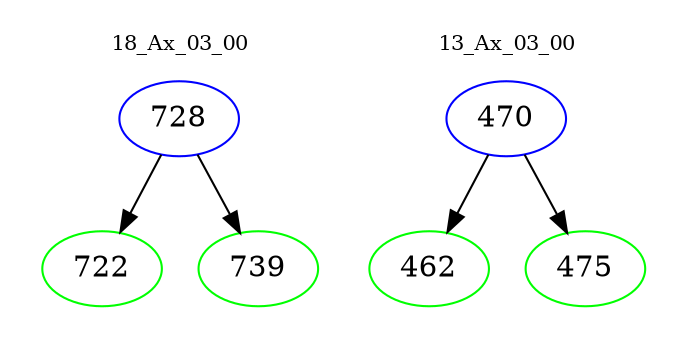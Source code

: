 digraph{
subgraph cluster_0 {
color = white
label = "18_Ax_03_00";
fontsize=10;
T0_728 [label="728", color="blue"]
T0_728 -> T0_722 [color="black"]
T0_722 [label="722", color="green"]
T0_728 -> T0_739 [color="black"]
T0_739 [label="739", color="green"]
}
subgraph cluster_1 {
color = white
label = "13_Ax_03_00";
fontsize=10;
T1_470 [label="470", color="blue"]
T1_470 -> T1_462 [color="black"]
T1_462 [label="462", color="green"]
T1_470 -> T1_475 [color="black"]
T1_475 [label="475", color="green"]
}
}
